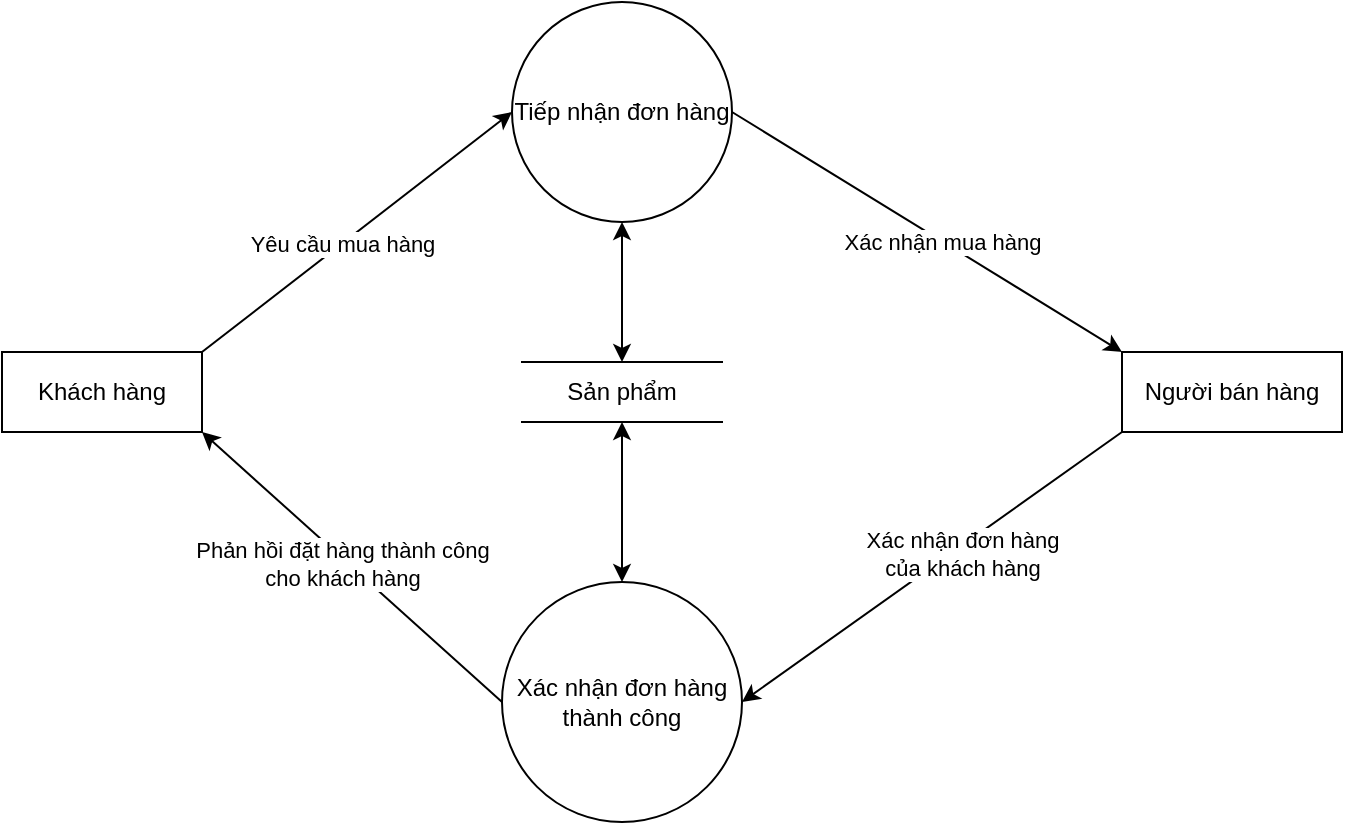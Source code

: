 <mxfile version="24.0.7" type="device">
  <diagram id="JagFlaobKEfYhnArVGD1" name="Page-1">
    <mxGraphModel dx="1130" dy="643" grid="1" gridSize="10" guides="1" tooltips="1" connect="1" arrows="1" fold="1" page="1" pageScale="1" pageWidth="850" pageHeight="1100" math="0" shadow="0">
      <root>
        <mxCell id="0" />
        <mxCell id="1" parent="0" />
        <mxCell id="2z-_gvQrzGJfHIL5hvcp-1" value="Sản phẩm" style="html=1;dashed=0;whiteSpace=wrap;shape=partialRectangle;right=0;left=0;" vertex="1" parent="1">
          <mxGeometry x="370" y="260" width="100" height="30" as="geometry" />
        </mxCell>
        <mxCell id="2z-_gvQrzGJfHIL5hvcp-2" value="Tiếp nhận đơn hàng" style="ellipse;whiteSpace=wrap;html=1;aspect=fixed;" vertex="1" parent="1">
          <mxGeometry x="365" y="80" width="110" height="110" as="geometry" />
        </mxCell>
        <mxCell id="2z-_gvQrzGJfHIL5hvcp-3" value="Xác nhận đơn hàng thành công" style="ellipse;whiteSpace=wrap;html=1;aspect=fixed;" vertex="1" parent="1">
          <mxGeometry x="360" y="370" width="120" height="120" as="geometry" />
        </mxCell>
        <mxCell id="2z-_gvQrzGJfHIL5hvcp-4" value="" style="endArrow=classic;startArrow=classic;html=1;rounded=0;exitX=0.5;exitY=0;exitDx=0;exitDy=0;entryX=0.5;entryY=1;entryDx=0;entryDy=0;" edge="1" parent="1" source="2z-_gvQrzGJfHIL5hvcp-3" target="2z-_gvQrzGJfHIL5hvcp-1">
          <mxGeometry width="50" height="50" relative="1" as="geometry">
            <mxPoint x="400" y="360" as="sourcePoint" />
            <mxPoint x="450" y="310" as="targetPoint" />
          </mxGeometry>
        </mxCell>
        <mxCell id="2z-_gvQrzGJfHIL5hvcp-5" value="" style="endArrow=classic;startArrow=classic;html=1;rounded=0;exitX=0.5;exitY=1;exitDx=0;exitDy=0;" edge="1" parent="1" source="2z-_gvQrzGJfHIL5hvcp-2">
          <mxGeometry width="50" height="50" relative="1" as="geometry">
            <mxPoint x="410" y="150" as="sourcePoint" />
            <mxPoint x="420" y="260" as="targetPoint" />
          </mxGeometry>
        </mxCell>
        <mxCell id="2z-_gvQrzGJfHIL5hvcp-6" value="Khách hàng" style="rounded=0;whiteSpace=wrap;html=1;" vertex="1" parent="1">
          <mxGeometry x="110" y="255" width="100" height="40" as="geometry" />
        </mxCell>
        <mxCell id="2z-_gvQrzGJfHIL5hvcp-7" value="Người bán hàng" style="rounded=0;whiteSpace=wrap;html=1;" vertex="1" parent="1">
          <mxGeometry x="670" y="255" width="110" height="40" as="geometry" />
        </mxCell>
        <mxCell id="2z-_gvQrzGJfHIL5hvcp-8" value="" style="endArrow=classic;html=1;rounded=0;exitX=1;exitY=0;exitDx=0;exitDy=0;entryX=0;entryY=0.5;entryDx=0;entryDy=0;" edge="1" parent="1" source="2z-_gvQrzGJfHIL5hvcp-6" target="2z-_gvQrzGJfHIL5hvcp-2">
          <mxGeometry width="50" height="50" relative="1" as="geometry">
            <mxPoint x="220" y="260" as="sourcePoint" />
            <mxPoint x="450" y="310" as="targetPoint" />
          </mxGeometry>
        </mxCell>
        <mxCell id="2z-_gvQrzGJfHIL5hvcp-9" value="Yêu cầu mua hàng" style="edgeLabel;html=1;align=center;verticalAlign=middle;resizable=0;points=[];" vertex="1" connectable="0" parent="2z-_gvQrzGJfHIL5hvcp-8">
          <mxGeometry x="-0.208" y="1" relative="1" as="geometry">
            <mxPoint x="9" y="-6" as="offset" />
          </mxGeometry>
        </mxCell>
        <mxCell id="2z-_gvQrzGJfHIL5hvcp-12" value="" style="endArrow=classic;html=1;rounded=0;exitX=1;exitY=0.5;exitDx=0;exitDy=0;entryX=0;entryY=0;entryDx=0;entryDy=0;" edge="1" parent="1" source="2z-_gvQrzGJfHIL5hvcp-2" target="2z-_gvQrzGJfHIL5hvcp-7">
          <mxGeometry width="50" height="50" relative="1" as="geometry">
            <mxPoint x="400" y="360" as="sourcePoint" />
            <mxPoint x="450" y="310" as="targetPoint" />
          </mxGeometry>
        </mxCell>
        <mxCell id="2z-_gvQrzGJfHIL5hvcp-19" value="Xác nhận mua hàng" style="edgeLabel;html=1;align=center;verticalAlign=middle;resizable=0;points=[];" vertex="1" connectable="0" parent="2z-_gvQrzGJfHIL5hvcp-12">
          <mxGeometry x="-0.146" y="-1" relative="1" as="geometry">
            <mxPoint x="22" y="13" as="offset" />
          </mxGeometry>
        </mxCell>
        <mxCell id="2z-_gvQrzGJfHIL5hvcp-13" value="" style="endArrow=classic;html=1;rounded=0;exitX=0;exitY=0.5;exitDx=0;exitDy=0;entryX=1;entryY=1;entryDx=0;entryDy=0;" edge="1" parent="1" source="2z-_gvQrzGJfHIL5hvcp-3" target="2z-_gvQrzGJfHIL5hvcp-6">
          <mxGeometry width="50" height="50" relative="1" as="geometry">
            <mxPoint x="400" y="360" as="sourcePoint" />
            <mxPoint x="450" y="310" as="targetPoint" />
          </mxGeometry>
        </mxCell>
        <mxCell id="2z-_gvQrzGJfHIL5hvcp-14" value="Phản hồi đặt hàng thành công&lt;br&gt;cho khách hàng" style="edgeLabel;html=1;align=center;verticalAlign=middle;resizable=0;points=[];" vertex="1" connectable="0" parent="2z-_gvQrzGJfHIL5hvcp-13">
          <mxGeometry x="-0.092" relative="1" as="geometry">
            <mxPoint x="-12" y="-8" as="offset" />
          </mxGeometry>
        </mxCell>
        <mxCell id="2z-_gvQrzGJfHIL5hvcp-16" value="" style="endArrow=classic;html=1;rounded=0;exitX=0;exitY=1;exitDx=0;exitDy=0;entryX=1;entryY=0.5;entryDx=0;entryDy=0;" edge="1" parent="1" source="2z-_gvQrzGJfHIL5hvcp-7" target="2z-_gvQrzGJfHIL5hvcp-3">
          <mxGeometry width="50" height="50" relative="1" as="geometry">
            <mxPoint x="400" y="360" as="sourcePoint" />
            <mxPoint x="450" y="310" as="targetPoint" />
          </mxGeometry>
        </mxCell>
        <mxCell id="2z-_gvQrzGJfHIL5hvcp-17" value="Xác nhận đơn hàng&lt;br&gt;của khách hàng" style="edgeLabel;html=1;align=center;verticalAlign=middle;resizable=0;points=[];" vertex="1" connectable="0" parent="2z-_gvQrzGJfHIL5hvcp-16">
          <mxGeometry x="-0.061" y="-3" relative="1" as="geometry">
            <mxPoint x="11" as="offset" />
          </mxGeometry>
        </mxCell>
      </root>
    </mxGraphModel>
  </diagram>
</mxfile>
